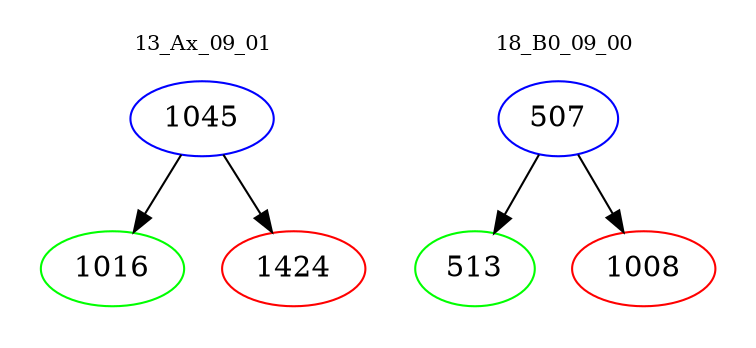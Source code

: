 digraph{
subgraph cluster_0 {
color = white
label = "13_Ax_09_01";
fontsize=10;
T0_1045 [label="1045", color="blue"]
T0_1045 -> T0_1016 [color="black"]
T0_1016 [label="1016", color="green"]
T0_1045 -> T0_1424 [color="black"]
T0_1424 [label="1424", color="red"]
}
subgraph cluster_1 {
color = white
label = "18_B0_09_00";
fontsize=10;
T1_507 [label="507", color="blue"]
T1_507 -> T1_513 [color="black"]
T1_513 [label="513", color="green"]
T1_507 -> T1_1008 [color="black"]
T1_1008 [label="1008", color="red"]
}
}
